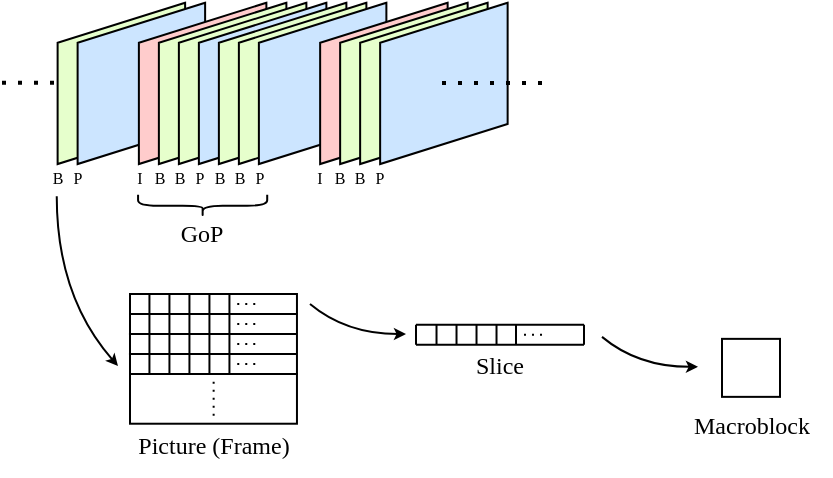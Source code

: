 <mxfile version="24.7.8">
  <diagram name="Page-1" id="sl89cjiz3-5UVXtt934P">
    <mxGraphModel dx="202" dy="121" grid="1" gridSize="10" guides="1" tooltips="1" connect="1" arrows="1" fold="1" page="1" pageScale="1" pageWidth="827" pageHeight="1169" math="0" shadow="0">
      <root>
        <mxCell id="0" />
        <mxCell id="1" parent="0" />
        <mxCell id="l4umZkbyTSKqwTKvspyr-29" value="" style="endArrow=none;dashed=1;html=1;dashPattern=1 3;strokeWidth=2;rounded=0;fontSize=11;" edge="1" parent="1">
          <mxGeometry width="50" height="50" relative="1" as="geometry">
            <mxPoint x="130" y="284.41" as="sourcePoint" />
            <mxPoint x="180" y="284.41" as="targetPoint" />
          </mxGeometry>
        </mxCell>
        <mxCell id="l4umZkbyTSKqwTKvspyr-44" value="" style="shape=parallelogram;perimeter=parallelogramPerimeter;whiteSpace=wrap;html=1;fixedSize=1;flipV=1;flipH=0;size=20;rotation=90;strokeColor=default;align=center;verticalAlign=middle;fontFamily=Helvetica;fontSize=12;fontColor=default;fillColor=#E6FFCC;" vertex="1" parent="1">
          <mxGeometry x="149.37" y="252.82" width="80.63" height="63.75" as="geometry" />
        </mxCell>
        <mxCell id="l4umZkbyTSKqwTKvspyr-43" value="" style="shape=parallelogram;perimeter=parallelogramPerimeter;whiteSpace=wrap;html=1;fixedSize=1;flipV=1;flipH=0;size=20;rotation=90;strokeColor=default;align=center;verticalAlign=middle;fontFamily=Helvetica;fontSize=12;fontColor=default;fillColor=#CCE5FF;" vertex="1" parent="1">
          <mxGeometry x="159.37" y="252.82" width="80.63" height="63.75" as="geometry" />
        </mxCell>
        <mxCell id="l4umZkbyTSKqwTKvspyr-4" value="" style="shape=parallelogram;perimeter=parallelogramPerimeter;whiteSpace=wrap;html=1;fixedSize=1;flipV=1;flipH=0;size=20;rotation=90;fillColor=#FFCCCC;" vertex="1" parent="1">
          <mxGeometry x="190" y="252.82" width="80.63" height="63.75" as="geometry" />
        </mxCell>
        <mxCell id="l4umZkbyTSKqwTKvspyr-5" value="" style="shape=parallelogram;perimeter=parallelogramPerimeter;whiteSpace=wrap;html=1;fixedSize=1;flipV=1;flipH=0;size=20;rotation=90;fillColor=#E6FFCC;" vertex="1" parent="1">
          <mxGeometry x="200" y="252.82" width="80.63" height="63.75" as="geometry" />
        </mxCell>
        <mxCell id="l4umZkbyTSKqwTKvspyr-6" value="" style="shape=parallelogram;perimeter=parallelogramPerimeter;whiteSpace=wrap;html=1;fixedSize=1;flipV=1;flipH=0;size=20;rotation=90;strokeColor=default;align=center;verticalAlign=middle;fontFamily=Helvetica;fontSize=12;fontColor=default;fillColor=#E6FFCC;" vertex="1" parent="1">
          <mxGeometry x="210" y="252.82" width="80.63" height="63.75" as="geometry" />
        </mxCell>
        <mxCell id="l4umZkbyTSKqwTKvspyr-7" value="" style="shape=parallelogram;perimeter=parallelogramPerimeter;whiteSpace=wrap;html=1;fixedSize=1;flipV=1;flipH=0;size=20;rotation=90;fillColor=#CCE5FF;" vertex="1" parent="1">
          <mxGeometry x="220" y="252.82" width="80.63" height="63.75" as="geometry" />
        </mxCell>
        <mxCell id="l4umZkbyTSKqwTKvspyr-8" value="" style="shape=parallelogram;perimeter=parallelogramPerimeter;whiteSpace=wrap;html=1;fixedSize=1;flipV=1;flipH=0;size=20;rotation=90;strokeColor=default;align=center;verticalAlign=middle;fontFamily=Helvetica;fontSize=12;fontColor=default;fillColor=#E6FFCC;" vertex="1" parent="1">
          <mxGeometry x="230" y="252.82" width="80.63" height="63.75" as="geometry" />
        </mxCell>
        <mxCell id="l4umZkbyTSKqwTKvspyr-9" value="" style="shape=parallelogram;perimeter=parallelogramPerimeter;whiteSpace=wrap;html=1;fixedSize=1;flipV=1;flipH=0;size=20;rotation=90;strokeColor=default;align=center;verticalAlign=middle;fontFamily=Helvetica;fontSize=12;fontColor=default;fillColor=#E6FFCC;" vertex="1" parent="1">
          <mxGeometry x="240" y="252.82" width="80.63" height="63.75" as="geometry" />
        </mxCell>
        <mxCell id="l4umZkbyTSKqwTKvspyr-10" value="" style="shape=parallelogram;perimeter=parallelogramPerimeter;whiteSpace=wrap;html=1;fixedSize=1;flipV=1;flipH=0;size=20;rotation=90;strokeColor=default;align=center;verticalAlign=middle;fontFamily=Helvetica;fontSize=12;fontColor=default;fillColor=#CCE5FF;" vertex="1" parent="1">
          <mxGeometry x="250" y="252.82" width="80.63" height="63.75" as="geometry" />
        </mxCell>
        <mxCell id="l4umZkbyTSKqwTKvspyr-11" value="" style="shape=parallelogram;perimeter=parallelogramPerimeter;whiteSpace=wrap;html=1;fixedSize=1;flipV=1;flipH=0;size=20;rotation=90;fillColor=#ffcccc;" vertex="1" parent="1">
          <mxGeometry x="280.63" y="252.82" width="80.63" height="63.75" as="geometry" />
        </mxCell>
        <mxCell id="l4umZkbyTSKqwTKvspyr-13" value="" style="shape=parallelogram;perimeter=parallelogramPerimeter;whiteSpace=wrap;html=1;fixedSize=1;flipV=1;flipH=0;size=20;rotation=90;strokeColor=default;align=center;verticalAlign=middle;fontFamily=Helvetica;fontSize=12;fontColor=default;fillColor=#E6FFCC;" vertex="1" parent="1">
          <mxGeometry x="290.63" y="252.82" width="80.63" height="63.75" as="geometry" />
        </mxCell>
        <mxCell id="l4umZkbyTSKqwTKvspyr-14" value="" style="shape=parallelogram;perimeter=parallelogramPerimeter;whiteSpace=wrap;html=1;fixedSize=1;flipV=1;flipH=0;size=20;rotation=90;strokeColor=default;align=center;verticalAlign=middle;fontFamily=Helvetica;fontSize=12;fontColor=default;fillColor=#E6FFCC;" vertex="1" parent="1">
          <mxGeometry x="300.63" y="252.82" width="80.63" height="63.75" as="geometry" />
        </mxCell>
        <mxCell id="l4umZkbyTSKqwTKvspyr-15" value="I" style="text;html=1;align=center;verticalAlign=middle;whiteSpace=wrap;rounded=0;fontSize=8;fontFamily=Comic Sans MS;" vertex="1" parent="1">
          <mxGeometry x="194" y="327" width="10" height="10" as="geometry" />
        </mxCell>
        <mxCell id="l4umZkbyTSKqwTKvspyr-17" value="P" style="text;html=1;align=center;verticalAlign=middle;whiteSpace=wrap;rounded=0;fontSize=8;fontFamily=Comic Sans MS;" vertex="1" parent="1">
          <mxGeometry x="224" y="327" width="10" height="10" as="geometry" />
        </mxCell>
        <mxCell id="l4umZkbyTSKqwTKvspyr-18" value="B" style="text;html=1;align=center;verticalAlign=middle;whiteSpace=wrap;rounded=0;fontSize=8;fontFamily=Comic Sans MS;" vertex="1" parent="1">
          <mxGeometry x="214" y="327" width="10" height="10" as="geometry" />
        </mxCell>
        <mxCell id="l4umZkbyTSKqwTKvspyr-19" value="P" style="text;html=1;align=center;verticalAlign=middle;whiteSpace=wrap;rounded=0;fontSize=8;fontFamily=Comic Sans MS;" vertex="1" parent="1">
          <mxGeometry x="254" y="327" width="10" height="10" as="geometry" />
        </mxCell>
        <mxCell id="l4umZkbyTSKqwTKvspyr-20" value="B" style="text;html=1;align=center;verticalAlign=middle;whiteSpace=wrap;rounded=0;fontSize=8;fontFamily=Comic Sans MS;" vertex="1" parent="1">
          <mxGeometry x="204" y="327" width="10" height="10" as="geometry" />
        </mxCell>
        <mxCell id="l4umZkbyTSKqwTKvspyr-21" value="B" style="text;html=1;align=center;verticalAlign=middle;whiteSpace=wrap;rounded=0;fontSize=8;fontFamily=Comic Sans MS;" vertex="1" parent="1">
          <mxGeometry x="234" y="327" width="10" height="10" as="geometry" />
        </mxCell>
        <mxCell id="l4umZkbyTSKqwTKvspyr-22" value="B" style="text;html=1;align=center;verticalAlign=middle;whiteSpace=wrap;rounded=0;fontSize=8;fontFamily=Comic Sans MS;" vertex="1" parent="1">
          <mxGeometry x="244" y="327" width="10" height="10" as="geometry" />
        </mxCell>
        <mxCell id="l4umZkbyTSKqwTKvspyr-25" value="" style="shape=parallelogram;perimeter=parallelogramPerimeter;whiteSpace=wrap;html=1;fixedSize=1;flipV=1;flipH=0;size=20;rotation=90;strokeColor=default;align=center;verticalAlign=middle;fontFamily=Helvetica;fontSize=12;fontColor=default;fillColor=#CCE5FF;" vertex="1" parent="1">
          <mxGeometry x="310.63" y="252.82" width="80.63" height="63.75" as="geometry" />
        </mxCell>
        <mxCell id="l4umZkbyTSKqwTKvspyr-28" value="" style="endArrow=none;dashed=1;html=1;dashPattern=1 3;strokeWidth=2;rounded=0;fontSize=11;" edge="1" parent="1">
          <mxGeometry width="50" height="50" relative="1" as="geometry">
            <mxPoint x="350" y="284.54" as="sourcePoint" />
            <mxPoint x="400" y="284.54" as="targetPoint" />
          </mxGeometry>
        </mxCell>
        <mxCell id="l4umZkbyTSKqwTKvspyr-31" value="I" style="text;html=1;align=center;verticalAlign=middle;whiteSpace=wrap;rounded=0;fontSize=8;fontFamily=Comic Sans MS;" vertex="1" parent="1">
          <mxGeometry x="283.63" y="327" width="10" height="10" as="geometry" />
        </mxCell>
        <mxCell id="l4umZkbyTSKqwTKvspyr-32" value="P" style="text;html=1;align=center;verticalAlign=middle;whiteSpace=wrap;rounded=0;fontSize=8;fontFamily=Comic Sans MS;" vertex="1" parent="1">
          <mxGeometry x="313.63" y="327" width="10" height="10" as="geometry" />
        </mxCell>
        <mxCell id="l4umZkbyTSKqwTKvspyr-33" value="B" style="text;html=1;align=center;verticalAlign=middle;whiteSpace=wrap;rounded=0;fontSize=8;fontFamily=Comic Sans MS;" vertex="1" parent="1">
          <mxGeometry x="303.63" y="327" width="10" height="10" as="geometry" />
        </mxCell>
        <mxCell id="l4umZkbyTSKqwTKvspyr-34" value="B" style="text;html=1;align=center;verticalAlign=middle;whiteSpace=wrap;rounded=0;fontSize=8;fontFamily=Comic Sans MS;" vertex="1" parent="1">
          <mxGeometry x="293.63" y="327" width="10" height="10" as="geometry" />
        </mxCell>
        <mxCell id="l4umZkbyTSKqwTKvspyr-36" value="" style="rounded=0;whiteSpace=wrap;html=1;" vertex="1" parent="1">
          <mxGeometry x="194.0" y="390" width="83.48" height="64.86" as="geometry" />
        </mxCell>
        <mxCell id="l4umZkbyTSKqwTKvspyr-37" value="" style="shape=curlyBracket;whiteSpace=wrap;html=1;rounded=1;flipH=1;labelPosition=right;verticalLabelPosition=middle;align=left;verticalAlign=middle;rotation=90;size=0.5;" vertex="1" parent="1">
          <mxGeometry x="224.82" y="313.57" width="11" height="64.57" as="geometry" />
        </mxCell>
        <mxCell id="l4umZkbyTSKqwTKvspyr-42" value="GoP" style="text;html=1;align=center;verticalAlign=middle;whiteSpace=wrap;rounded=0;fontFamily=Garamond;" vertex="1" parent="1">
          <mxGeometry x="200" y="345.14" width="60" height="30" as="geometry" />
        </mxCell>
        <mxCell id="l4umZkbyTSKqwTKvspyr-46" value="P" style="text;html=1;align=center;verticalAlign=middle;whiteSpace=wrap;rounded=0;fontSize=8;fontFamily=Comic Sans MS;" vertex="1" parent="1">
          <mxGeometry x="163.37" y="327" width="10" height="10" as="geometry" />
        </mxCell>
        <mxCell id="l4umZkbyTSKqwTKvspyr-47" value="B" style="text;html=1;align=center;verticalAlign=middle;whiteSpace=wrap;rounded=0;fontSize=8;fontFamily=Comic Sans MS;" vertex="1" parent="1">
          <mxGeometry x="153.37" y="327" width="10" height="10" as="geometry" />
        </mxCell>
        <mxCell id="l4umZkbyTSKqwTKvspyr-49" value="" style="curved=1;endArrow=classic;html=1;rounded=0;endSize=3;" edge="1" parent="1">
          <mxGeometry width="50" height="50" relative="1" as="geometry">
            <mxPoint x="157.37" y="341.14" as="sourcePoint" />
            <mxPoint x="188" y="426" as="targetPoint" />
            <Array as="points">
              <mxPoint x="157.37" y="391.14" />
            </Array>
          </mxGeometry>
        </mxCell>
        <mxCell id="l4umZkbyTSKqwTKvspyr-50" value="Picture (Frame)" style="text;html=1;align=center;verticalAlign=middle;whiteSpace=wrap;rounded=0;fontFamily=Garamond;" vertex="1" parent="1">
          <mxGeometry x="195.9" y="450.86" width="79.68" height="30" as="geometry" />
        </mxCell>
        <mxCell id="l4umZkbyTSKqwTKvspyr-52" value="" style="endArrow=none;html=1;rounded=0;" edge="1" parent="1">
          <mxGeometry width="50" height="50" relative="1" as="geometry">
            <mxPoint x="193.74" y="400" as="sourcePoint" />
            <mxPoint x="277.74" y="400" as="targetPoint" />
          </mxGeometry>
        </mxCell>
        <mxCell id="l4umZkbyTSKqwTKvspyr-53" value="" style="endArrow=none;html=1;rounded=0;" edge="1" parent="1">
          <mxGeometry width="50" height="50" relative="1" as="geometry">
            <mxPoint x="193.48" y="410" as="sourcePoint" />
            <mxPoint x="277.48" y="410" as="targetPoint" />
          </mxGeometry>
        </mxCell>
        <mxCell id="l4umZkbyTSKqwTKvspyr-54" value="" style="endArrow=none;html=1;rounded=0;" edge="1" parent="1">
          <mxGeometry width="50" height="50" relative="1" as="geometry">
            <mxPoint x="193.48" y="420" as="sourcePoint" />
            <mxPoint x="277.48" y="420" as="targetPoint" />
          </mxGeometry>
        </mxCell>
        <mxCell id="l4umZkbyTSKqwTKvspyr-55" value="" style="endArrow=none;html=1;rounded=0;" edge="1" parent="1">
          <mxGeometry width="50" height="50" relative="1" as="geometry">
            <mxPoint x="194" y="430" as="sourcePoint" />
            <mxPoint x="278" y="430" as="targetPoint" />
          </mxGeometry>
        </mxCell>
        <mxCell id="l4umZkbyTSKqwTKvspyr-57" value="" style="endArrow=none;dashed=1;html=1;dashPattern=1 3;strokeWidth=1;rounded=0;" edge="1" parent="1">
          <mxGeometry width="50" height="50" relative="1" as="geometry">
            <mxPoint x="235.82" y="450.86" as="sourcePoint" />
            <mxPoint x="235.82" y="430.86" as="targetPoint" />
          </mxGeometry>
        </mxCell>
        <mxCell id="l4umZkbyTSKqwTKvspyr-59" value="" style="endArrow=none;html=1;rounded=0;" edge="1" parent="1">
          <mxGeometry width="50" height="50" relative="1" as="geometry">
            <mxPoint x="203.72" y="390" as="sourcePoint" />
            <mxPoint x="203.72" y="430" as="targetPoint" />
          </mxGeometry>
        </mxCell>
        <mxCell id="l4umZkbyTSKqwTKvspyr-60" value="" style="endArrow=none;html=1;rounded=0;" edge="1" parent="1">
          <mxGeometry width="50" height="50" relative="1" as="geometry">
            <mxPoint x="213.72" y="390" as="sourcePoint" />
            <mxPoint x="213.72" y="430" as="targetPoint" />
          </mxGeometry>
        </mxCell>
        <mxCell id="l4umZkbyTSKqwTKvspyr-61" value="" style="endArrow=none;html=1;rounded=0;" edge="1" parent="1">
          <mxGeometry width="50" height="50" relative="1" as="geometry">
            <mxPoint x="223.72" y="390" as="sourcePoint" />
            <mxPoint x="223.72" y="430" as="targetPoint" />
          </mxGeometry>
        </mxCell>
        <mxCell id="l4umZkbyTSKqwTKvspyr-62" value="" style="endArrow=none;html=1;rounded=0;" edge="1" parent="1">
          <mxGeometry width="50" height="50" relative="1" as="geometry">
            <mxPoint x="233.72" y="390" as="sourcePoint" />
            <mxPoint x="233.72" y="430" as="targetPoint" />
          </mxGeometry>
        </mxCell>
        <mxCell id="l4umZkbyTSKqwTKvspyr-63" value="" style="endArrow=none;html=1;rounded=0;" edge="1" parent="1">
          <mxGeometry width="50" height="50" relative="1" as="geometry">
            <mxPoint x="243.72" y="390" as="sourcePoint" />
            <mxPoint x="243.72" y="430" as="targetPoint" />
          </mxGeometry>
        </mxCell>
        <mxCell id="l4umZkbyTSKqwTKvspyr-66" value="" style="endArrow=none;dashed=1;html=1;dashPattern=1 3;strokeWidth=1;rounded=0;endSize=6;" edge="1" parent="1">
          <mxGeometry width="50" height="50" relative="1" as="geometry">
            <mxPoint x="247.63" y="395" as="sourcePoint" />
            <mxPoint x="257.63" y="395" as="targetPoint" />
          </mxGeometry>
        </mxCell>
        <mxCell id="l4umZkbyTSKqwTKvspyr-67" value="" style="endArrow=none;dashed=1;html=1;dashPattern=1 3;strokeWidth=1;rounded=0;endSize=6;" edge="1" parent="1">
          <mxGeometry width="50" height="50" relative="1" as="geometry">
            <mxPoint x="247.63" y="405" as="sourcePoint" />
            <mxPoint x="257.63" y="405" as="targetPoint" />
          </mxGeometry>
        </mxCell>
        <mxCell id="l4umZkbyTSKqwTKvspyr-68" value="" style="endArrow=none;dashed=1;html=1;dashPattern=1 3;strokeWidth=1;rounded=0;endSize=6;" edge="1" parent="1">
          <mxGeometry width="50" height="50" relative="1" as="geometry">
            <mxPoint x="247.63" y="415" as="sourcePoint" />
            <mxPoint x="257.63" y="415" as="targetPoint" />
          </mxGeometry>
        </mxCell>
        <mxCell id="l4umZkbyTSKqwTKvspyr-69" value="" style="endArrow=none;dashed=1;html=1;dashPattern=1 3;strokeWidth=1;rounded=0;endSize=6;" edge="1" parent="1">
          <mxGeometry width="50" height="50" relative="1" as="geometry">
            <mxPoint x="247.63" y="425" as="sourcePoint" />
            <mxPoint x="257.63" y="425" as="targetPoint" />
          </mxGeometry>
        </mxCell>
        <mxCell id="l4umZkbyTSKqwTKvspyr-70" value="" style="endArrow=none;html=1;rounded=0;" edge="1" parent="1">
          <mxGeometry width="50" height="50" relative="1" as="geometry">
            <mxPoint x="337" y="415.43" as="sourcePoint" />
            <mxPoint x="421" y="415.43" as="targetPoint" />
          </mxGeometry>
        </mxCell>
        <mxCell id="l4umZkbyTSKqwTKvspyr-71" value="" style="endArrow=none;html=1;rounded=0;" edge="1" parent="1">
          <mxGeometry width="50" height="50" relative="1" as="geometry">
            <mxPoint x="337" y="405.43" as="sourcePoint" />
            <mxPoint x="421" y="405.43" as="targetPoint" />
          </mxGeometry>
        </mxCell>
        <mxCell id="l4umZkbyTSKqwTKvspyr-72" value="" style="endArrow=none;html=1;rounded=0;" edge="1" parent="1">
          <mxGeometry width="50" height="50" relative="1" as="geometry">
            <mxPoint x="337" y="415.43" as="sourcePoint" />
            <mxPoint x="337" y="405.43" as="targetPoint" />
          </mxGeometry>
        </mxCell>
        <mxCell id="l4umZkbyTSKqwTKvspyr-73" value="" style="endArrow=none;html=1;rounded=0;" edge="1" parent="1">
          <mxGeometry width="50" height="50" relative="1" as="geometry">
            <mxPoint x="421" y="415.43" as="sourcePoint" />
            <mxPoint x="421" y="405.43" as="targetPoint" />
          </mxGeometry>
        </mxCell>
        <mxCell id="l4umZkbyTSKqwTKvspyr-74" value="" style="endArrow=none;html=1;rounded=0;" edge="1" parent="1">
          <mxGeometry width="50" height="50" relative="1" as="geometry">
            <mxPoint x="347.26" y="415.43" as="sourcePoint" />
            <mxPoint x="347.26" y="405.43" as="targetPoint" />
          </mxGeometry>
        </mxCell>
        <mxCell id="l4umZkbyTSKqwTKvspyr-75" value="" style="endArrow=none;html=1;rounded=0;" edge="1" parent="1">
          <mxGeometry width="50" height="50" relative="1" as="geometry">
            <mxPoint x="357.26" y="415.43" as="sourcePoint" />
            <mxPoint x="357.26" y="405.43" as="targetPoint" />
          </mxGeometry>
        </mxCell>
        <mxCell id="l4umZkbyTSKqwTKvspyr-76" value="" style="endArrow=none;html=1;rounded=0;" edge="1" parent="1">
          <mxGeometry width="50" height="50" relative="1" as="geometry">
            <mxPoint x="367.26" y="415.43" as="sourcePoint" />
            <mxPoint x="367.26" y="405.43" as="targetPoint" />
          </mxGeometry>
        </mxCell>
        <mxCell id="l4umZkbyTSKqwTKvspyr-77" value="" style="endArrow=none;html=1;rounded=0;" edge="1" parent="1">
          <mxGeometry width="50" height="50" relative="1" as="geometry">
            <mxPoint x="377.26" y="415.43" as="sourcePoint" />
            <mxPoint x="377.26" y="405.43" as="targetPoint" />
          </mxGeometry>
        </mxCell>
        <mxCell id="l4umZkbyTSKqwTKvspyr-78" value="" style="endArrow=none;html=1;rounded=0;" edge="1" parent="1">
          <mxGeometry width="50" height="50" relative="1" as="geometry">
            <mxPoint x="387" y="415.43" as="sourcePoint" />
            <mxPoint x="387" y="405.43" as="targetPoint" />
          </mxGeometry>
        </mxCell>
        <mxCell id="l4umZkbyTSKqwTKvspyr-79" value="" style="endArrow=none;dashed=1;html=1;dashPattern=1 3;strokeWidth=1;rounded=0;endSize=6;" edge="1" parent="1">
          <mxGeometry width="50" height="50" relative="1" as="geometry">
            <mxPoint x="391" y="410.43" as="sourcePoint" />
            <mxPoint x="401" y="410.43" as="targetPoint" />
          </mxGeometry>
        </mxCell>
        <mxCell id="l4umZkbyTSKqwTKvspyr-80" value="Slice" style="text;html=1;align=center;verticalAlign=middle;whiteSpace=wrap;rounded=0;fontFamily=Garamond;" vertex="1" parent="1">
          <mxGeometry x="339" y="411.43" width="79.68" height="30" as="geometry" />
        </mxCell>
        <mxCell id="l4umZkbyTSKqwTKvspyr-82" value="" style="curved=1;endArrow=classic;html=1;rounded=0;endSize=3;" edge="1" parent="1">
          <mxGeometry width="50" height="50" relative="1" as="geometry">
            <mxPoint x="284" y="395" as="sourcePoint" />
            <mxPoint x="332" y="410" as="targetPoint" />
            <Array as="points">
              <mxPoint x="302" y="410" />
            </Array>
          </mxGeometry>
        </mxCell>
        <mxCell id="l4umZkbyTSKqwTKvspyr-83" value="" style="curved=1;endArrow=classic;html=1;rounded=0;endSize=3;" edge="1" parent="1">
          <mxGeometry width="50" height="50" relative="1" as="geometry">
            <mxPoint x="430" y="411.43" as="sourcePoint" />
            <mxPoint x="478" y="426.43" as="targetPoint" />
            <Array as="points">
              <mxPoint x="448" y="426.43" />
            </Array>
          </mxGeometry>
        </mxCell>
        <mxCell id="l4umZkbyTSKqwTKvspyr-84" value="" style="whiteSpace=wrap;html=1;aspect=fixed;" vertex="1" parent="1">
          <mxGeometry x="490" y="412.43" width="29" height="29" as="geometry" />
        </mxCell>
        <mxCell id="l4umZkbyTSKqwTKvspyr-85" value="Macroblock" style="text;html=1;align=center;verticalAlign=middle;whiteSpace=wrap;rounded=0;fontFamily=Garamond;" vertex="1" parent="1">
          <mxGeometry x="464.66" y="441.43" width="79.68" height="30" as="geometry" />
        </mxCell>
      </root>
    </mxGraphModel>
  </diagram>
</mxfile>
